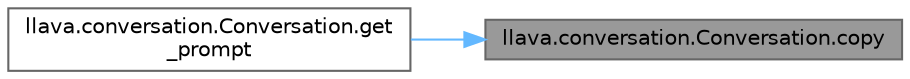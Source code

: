 digraph "llava.conversation.Conversation.copy"
{
 // LATEX_PDF_SIZE
  bgcolor="transparent";
  edge [fontname=Helvetica,fontsize=10,labelfontname=Helvetica,labelfontsize=10];
  node [fontname=Helvetica,fontsize=10,shape=box,height=0.2,width=0.4];
  rankdir="RL";
  Node1 [id="Node000001",label="llava.conversation.Conversation.copy",height=0.2,width=0.4,color="gray40", fillcolor="grey60", style="filled", fontcolor="black",tooltip=" "];
  Node1 -> Node2 [id="edge1_Node000001_Node000002",dir="back",color="steelblue1",style="solid",tooltip=" "];
  Node2 [id="Node000002",label="llava.conversation.Conversation.get\l_prompt",height=0.2,width=0.4,color="grey40", fillcolor="white", style="filled",URL="$classllava_1_1conversation_1_1_conversation.html#aa23fe0d270adbdfe0bd8fed0a5cc5e20",tooltip=" "];
}
